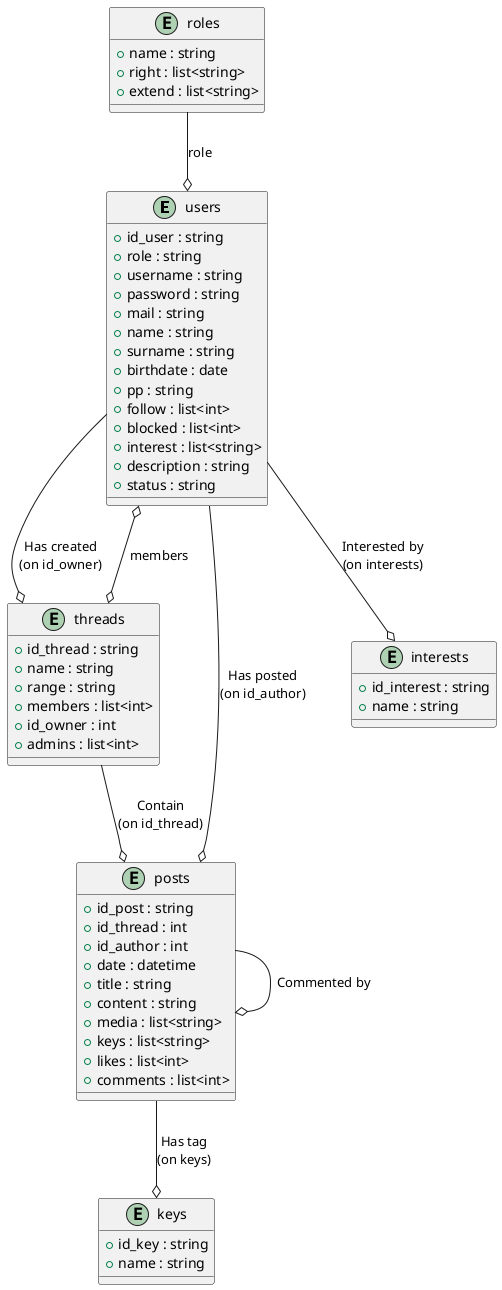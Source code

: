 @startuml

entity "users" as Users {
    + id_user : string
    + role : string
    + username : string
    + password : string
    + mail : string
    + name : string
    + surname : string
    + birthdate : date
    + pp : string
    + follow : list<int>
    + blocked : list<int>
    + interest : list<string>
    + description : string
    + status : string
}

entity "roles" as Roles {
    + name : string
    + right : list<string>
    + extend : list<string>
}

entity "threads" as Threads {
    + id_thread : string
    + name : string
    + range : string
    + members : list<int>
    + id_owner : int
    + admins : list<int>
}

entity "posts" as Posts {
    + id_post : string
    + id_thread : int
    + id_author : int
    + date : datetime
    + title : string
    + content : string
    + media : list<string>
    + keys : list<string>
    + likes : list<int>
    + comments : list<int>
}

entity "interests" as Interests {
    + id_interest : string
    + name : string
}

entity "keys" as Keys {
    + id_key : string
    + name : string
}

Users --o Interests : "Interested by\n(on interests)"
Users --o Threads : "Has created\n(on id_owner)"
Users --o Posts : "Has posted\n(on id_author)"
Threads --o Posts : "Contain\n(on id_thread)"
Threads o--o Users : "members"
Roles --o Users : "role"
Posts --o Posts : "Commented by"
Posts --o Keys : "Has tag\n(on keys)"

@enduml
